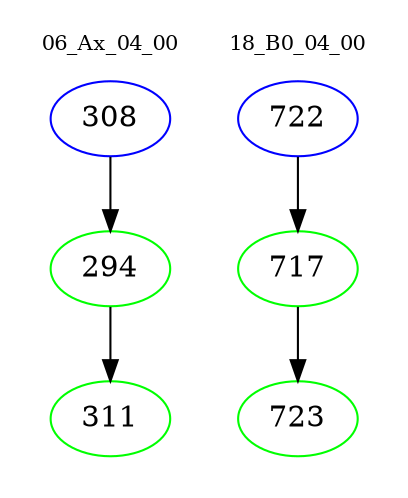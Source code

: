 digraph{
subgraph cluster_0 {
color = white
label = "06_Ax_04_00";
fontsize=10;
T0_308 [label="308", color="blue"]
T0_308 -> T0_294 [color="black"]
T0_294 [label="294", color="green"]
T0_294 -> T0_311 [color="black"]
T0_311 [label="311", color="green"]
}
subgraph cluster_1 {
color = white
label = "18_B0_04_00";
fontsize=10;
T1_722 [label="722", color="blue"]
T1_722 -> T1_717 [color="black"]
T1_717 [label="717", color="green"]
T1_717 -> T1_723 [color="black"]
T1_723 [label="723", color="green"]
}
}
